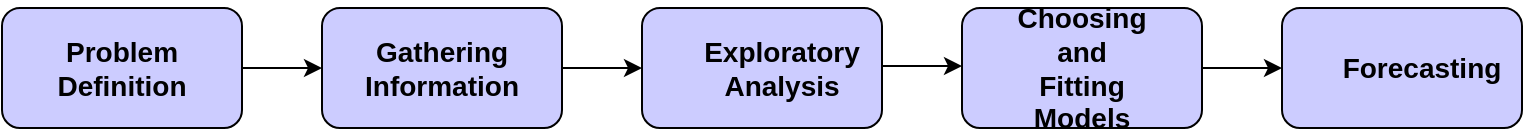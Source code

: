 <mxfile version="12.1.7" type="device" pages="1"><diagram id="PKjF38yVT2ruUhqq5XAw" name="Page-1"><mxGraphModel dx="1638" dy="716" grid="1" gridSize="10" guides="1" tooltips="1" connect="1" arrows="1" fold="1" page="1" pageScale="1" pageWidth="850" pageHeight="1100" math="0" shadow="0"><root><mxCell id="0"/><mxCell id="1" parent="0"/><mxCell id="IrPi4noEIt4-RsusIb5T-12" value="" style="rounded=1;whiteSpace=wrap;html=1;fillColor=#CCCCFF;" vertex="1" parent="1"><mxGeometry x="700" y="140" width="120" height="60" as="geometry"/></mxCell><mxCell id="IrPi4noEIt4-RsusIb5T-11" value="" style="rounded=1;whiteSpace=wrap;html=1;fillColor=#CCCCFF;" vertex="1" parent="1"><mxGeometry x="540" y="140" width="120" height="60" as="geometry"/></mxCell><mxCell id="IrPi4noEIt4-RsusIb5T-10" value="" style="rounded=1;whiteSpace=wrap;html=1;fillColor=#CCCCFF;" vertex="1" parent="1"><mxGeometry x="380" y="140" width="120" height="60" as="geometry"/></mxCell><mxCell id="IrPi4noEIt4-RsusIb5T-1" value="" style="rounded=1;whiteSpace=wrap;html=1;fillColor=#CCCCFF;" vertex="1" parent="1"><mxGeometry x="60" y="140" width="120" height="60" as="geometry"/></mxCell><mxCell id="IrPi4noEIt4-RsusIb5T-2" value="&lt;b&gt;&lt;font style=&quot;font-size: 14px&quot;&gt;Problem Definition&lt;/font&gt;&lt;/b&gt;" style="text;html=1;strokeColor=none;fillColor=none;align=center;verticalAlign=middle;whiteSpace=wrap;rounded=0;" vertex="1" parent="1"><mxGeometry x="100" y="160" width="40" height="20" as="geometry"/></mxCell><mxCell id="IrPi4noEIt4-RsusIb5T-4" value="" style="rounded=1;whiteSpace=wrap;html=1;fillColor=#CCCCFF;" vertex="1" parent="1"><mxGeometry x="220" y="140" width="120" height="60" as="geometry"/></mxCell><mxCell id="IrPi4noEIt4-RsusIb5T-5" value="&lt;b&gt;&lt;font style=&quot;font-size: 14px&quot;&gt;Gathering Information&lt;/font&gt;&lt;/b&gt;" style="text;html=1;strokeColor=none;fillColor=none;align=center;verticalAlign=middle;whiteSpace=wrap;rounded=0;" vertex="1" parent="1"><mxGeometry x="260" y="160" width="40" height="20" as="geometry"/></mxCell><mxCell id="IrPi4noEIt4-RsusIb5T-6" value="&lt;b&gt;&lt;font style=&quot;font-size: 14px&quot;&gt;Exploratory Analysis&lt;/font&gt;&lt;/b&gt;" style="text;html=1;strokeColor=none;fillColor=none;align=center;verticalAlign=middle;whiteSpace=wrap;rounded=0;" vertex="1" parent="1"><mxGeometry x="430" y="160" width="40" height="20" as="geometry"/></mxCell><mxCell id="IrPi4noEIt4-RsusIb5T-7" value="&lt;b&gt;&lt;font style=&quot;font-size: 14px&quot;&gt;Choosing and Fitting Models&lt;/font&gt;&lt;/b&gt;" style="text;html=1;strokeColor=none;fillColor=none;align=center;verticalAlign=middle;whiteSpace=wrap;rounded=0;" vertex="1" parent="1"><mxGeometry x="580" y="160" width="40" height="20" as="geometry"/></mxCell><mxCell id="IrPi4noEIt4-RsusIb5T-8" value="&lt;span style=&quot;font-size: 14px&quot;&gt;&lt;b&gt;Forecasting&lt;/b&gt;&lt;/span&gt;" style="text;html=1;strokeColor=none;fillColor=none;align=center;verticalAlign=middle;whiteSpace=wrap;rounded=0;" vertex="1" parent="1"><mxGeometry x="750" y="160" width="40" height="20" as="geometry"/></mxCell><mxCell id="IrPi4noEIt4-RsusIb5T-13" value="" style="endArrow=classic;html=1;entryX=0;entryY=0.5;entryDx=0;entryDy=0;exitX=1;exitY=0.5;exitDx=0;exitDy=0;" edge="1" parent="1" source="IrPi4noEIt4-RsusIb5T-1" target="IrPi4noEIt4-RsusIb5T-4"><mxGeometry width="50" height="50" relative="1" as="geometry"><mxPoint x="60" y="270" as="sourcePoint"/><mxPoint x="110" y="220" as="targetPoint"/></mxGeometry></mxCell><mxCell id="IrPi4noEIt4-RsusIb5T-14" value="" style="endArrow=classic;html=1;entryX=0;entryY=0.5;entryDx=0;entryDy=0;exitX=1;exitY=0.5;exitDx=0;exitDy=0;" edge="1" parent="1"><mxGeometry width="50" height="50" relative="1" as="geometry"><mxPoint x="340" y="170" as="sourcePoint"/><mxPoint x="380" y="170" as="targetPoint"/></mxGeometry></mxCell><mxCell id="IrPi4noEIt4-RsusIb5T-15" value="" style="endArrow=classic;html=1;entryX=0;entryY=0.5;entryDx=0;entryDy=0;exitX=1;exitY=0.5;exitDx=0;exitDy=0;" edge="1" parent="1"><mxGeometry width="50" height="50" relative="1" as="geometry"><mxPoint x="500" y="169" as="sourcePoint"/><mxPoint x="540" y="169" as="targetPoint"/></mxGeometry></mxCell><mxCell id="IrPi4noEIt4-RsusIb5T-16" value="" style="endArrow=classic;html=1;entryX=0;entryY=0.5;entryDx=0;entryDy=0;exitX=1;exitY=0.5;exitDx=0;exitDy=0;" edge="1" parent="1"><mxGeometry width="50" height="50" relative="1" as="geometry"><mxPoint x="660" y="170" as="sourcePoint"/><mxPoint x="700" y="170" as="targetPoint"/></mxGeometry></mxCell></root></mxGraphModel></diagram></mxfile>